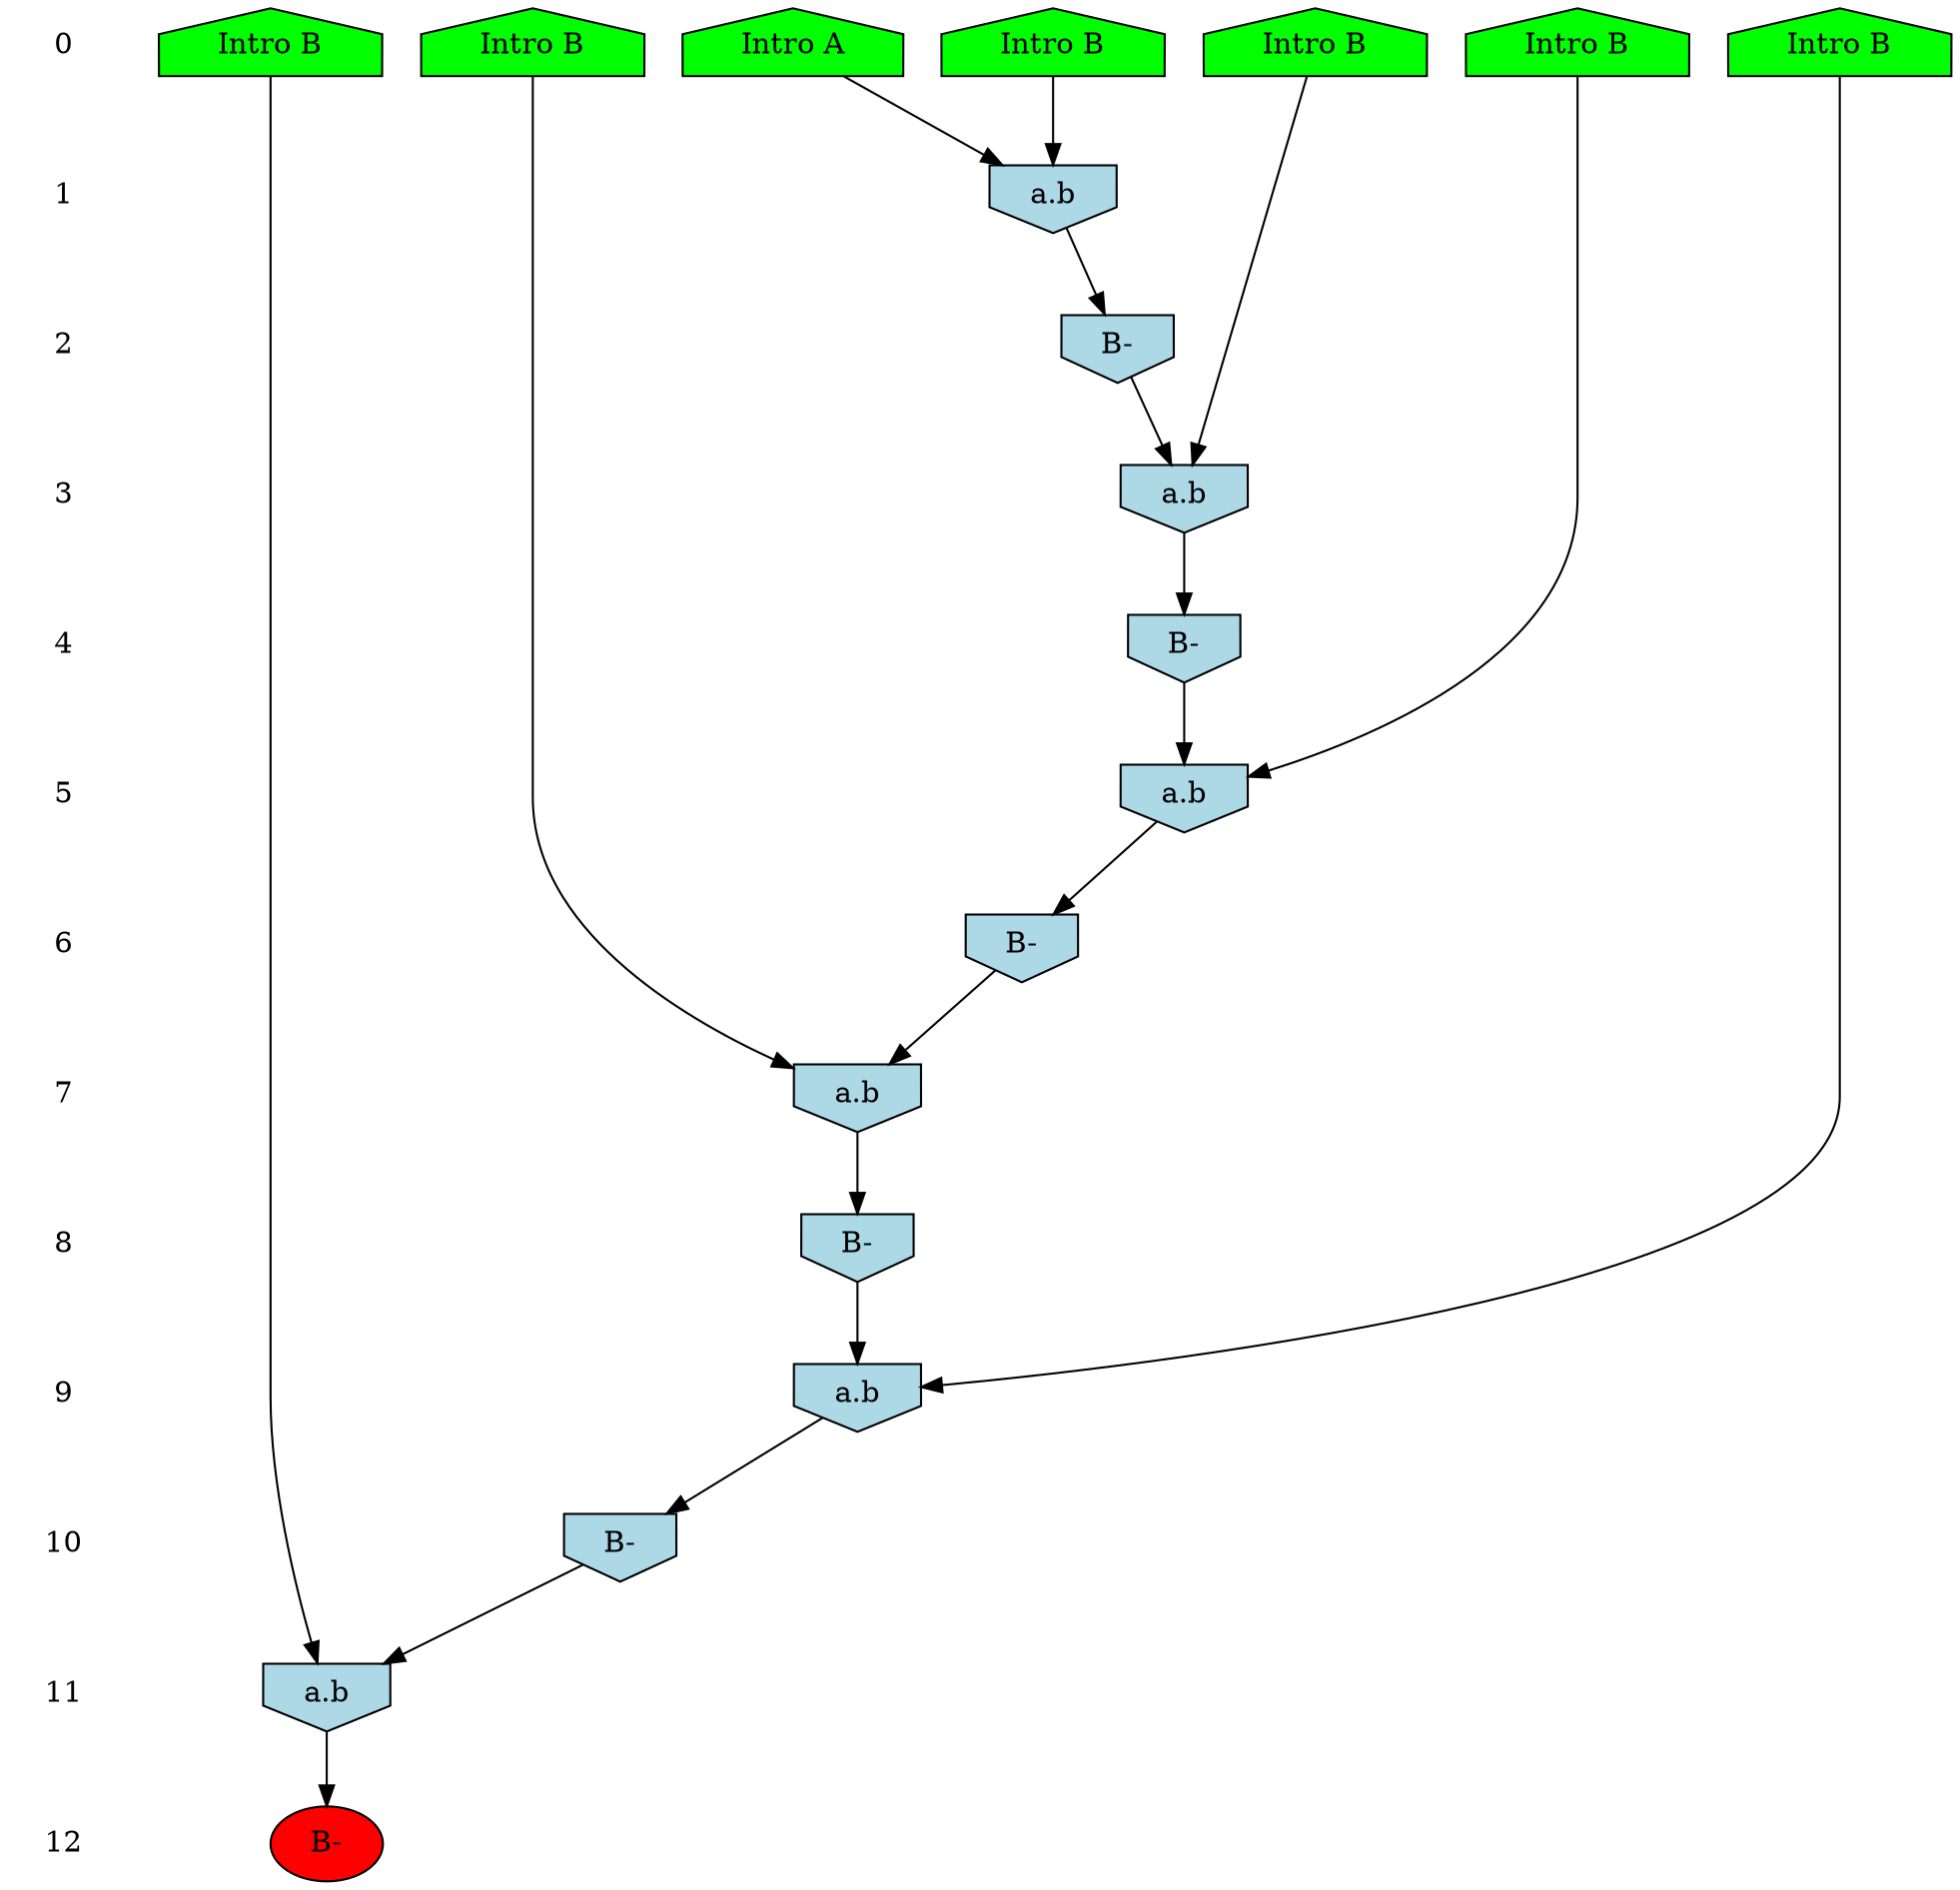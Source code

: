 /* Compression of 1 causal flows obtained in average at 5.099804E+00 t.u */
/* Compressed causal flows were: [6] */
digraph G{
 ranksep=.5 ; 
{ rank = same ; "0" [shape=plaintext] ; node_1 [label ="Intro B", shape=house, style=filled, fillcolor=green] ;
node_2 [label ="Intro B", shape=house, style=filled, fillcolor=green] ;
node_3 [label ="Intro B", shape=house, style=filled, fillcolor=green] ;
node_4 [label ="Intro B", shape=house, style=filled, fillcolor=green] ;
node_5 [label ="Intro B", shape=house, style=filled, fillcolor=green] ;
node_6 [label ="Intro B", shape=house, style=filled, fillcolor=green] ;
node_7 [label ="Intro A", shape=house, style=filled, fillcolor=green] ;
}
{ rank = same ; "1" [shape=plaintext] ; node_8 [label="a.b", shape=invhouse, style=filled, fillcolor = lightblue] ;
}
{ rank = same ; "2" [shape=plaintext] ; node_9 [label="B-", shape=invhouse, style=filled, fillcolor = lightblue] ;
}
{ rank = same ; "3" [shape=plaintext] ; node_10 [label="a.b", shape=invhouse, style=filled, fillcolor = lightblue] ;
}
{ rank = same ; "4" [shape=plaintext] ; node_11 [label="B-", shape=invhouse, style=filled, fillcolor = lightblue] ;
}
{ rank = same ; "5" [shape=plaintext] ; node_12 [label="a.b", shape=invhouse, style=filled, fillcolor = lightblue] ;
}
{ rank = same ; "6" [shape=plaintext] ; node_13 [label="B-", shape=invhouse, style=filled, fillcolor = lightblue] ;
}
{ rank = same ; "7" [shape=plaintext] ; node_14 [label="a.b", shape=invhouse, style=filled, fillcolor = lightblue] ;
}
{ rank = same ; "8" [shape=plaintext] ; node_15 [label="B-", shape=invhouse, style=filled, fillcolor = lightblue] ;
}
{ rank = same ; "9" [shape=plaintext] ; node_16 [label="a.b", shape=invhouse, style=filled, fillcolor = lightblue] ;
}
{ rank = same ; "10" [shape=plaintext] ; node_17 [label="B-", shape=invhouse, style=filled, fillcolor = lightblue] ;
}
{ rank = same ; "11" [shape=plaintext] ; node_18 [label="a.b", shape=invhouse, style=filled, fillcolor = lightblue] ;
}
{ rank = same ; "12" [shape=plaintext] ; node_19 [label ="B-", style=filled, fillcolor=red] ;
}
"0" -> "1" [style="invis"]; 
"1" -> "2" [style="invis"]; 
"2" -> "3" [style="invis"]; 
"3" -> "4" [style="invis"]; 
"4" -> "5" [style="invis"]; 
"5" -> "6" [style="invis"]; 
"6" -> "7" [style="invis"]; 
"7" -> "8" [style="invis"]; 
"8" -> "9" [style="invis"]; 
"9" -> "10" [style="invis"]; 
"10" -> "11" [style="invis"]; 
"11" -> "12" [style="invis"]; 
node_1 -> node_8
node_7 -> node_8
node_8 -> node_9
node_4 -> node_10
node_9 -> node_10
node_10 -> node_11
node_3 -> node_12
node_11 -> node_12
node_12 -> node_13
node_6 -> node_14
node_13 -> node_14
node_14 -> node_15
node_2 -> node_16
node_15 -> node_16
node_16 -> node_17
node_5 -> node_18
node_17 -> node_18
node_18 -> node_19
}
/*
 Dot generation time: 0.000420
*/